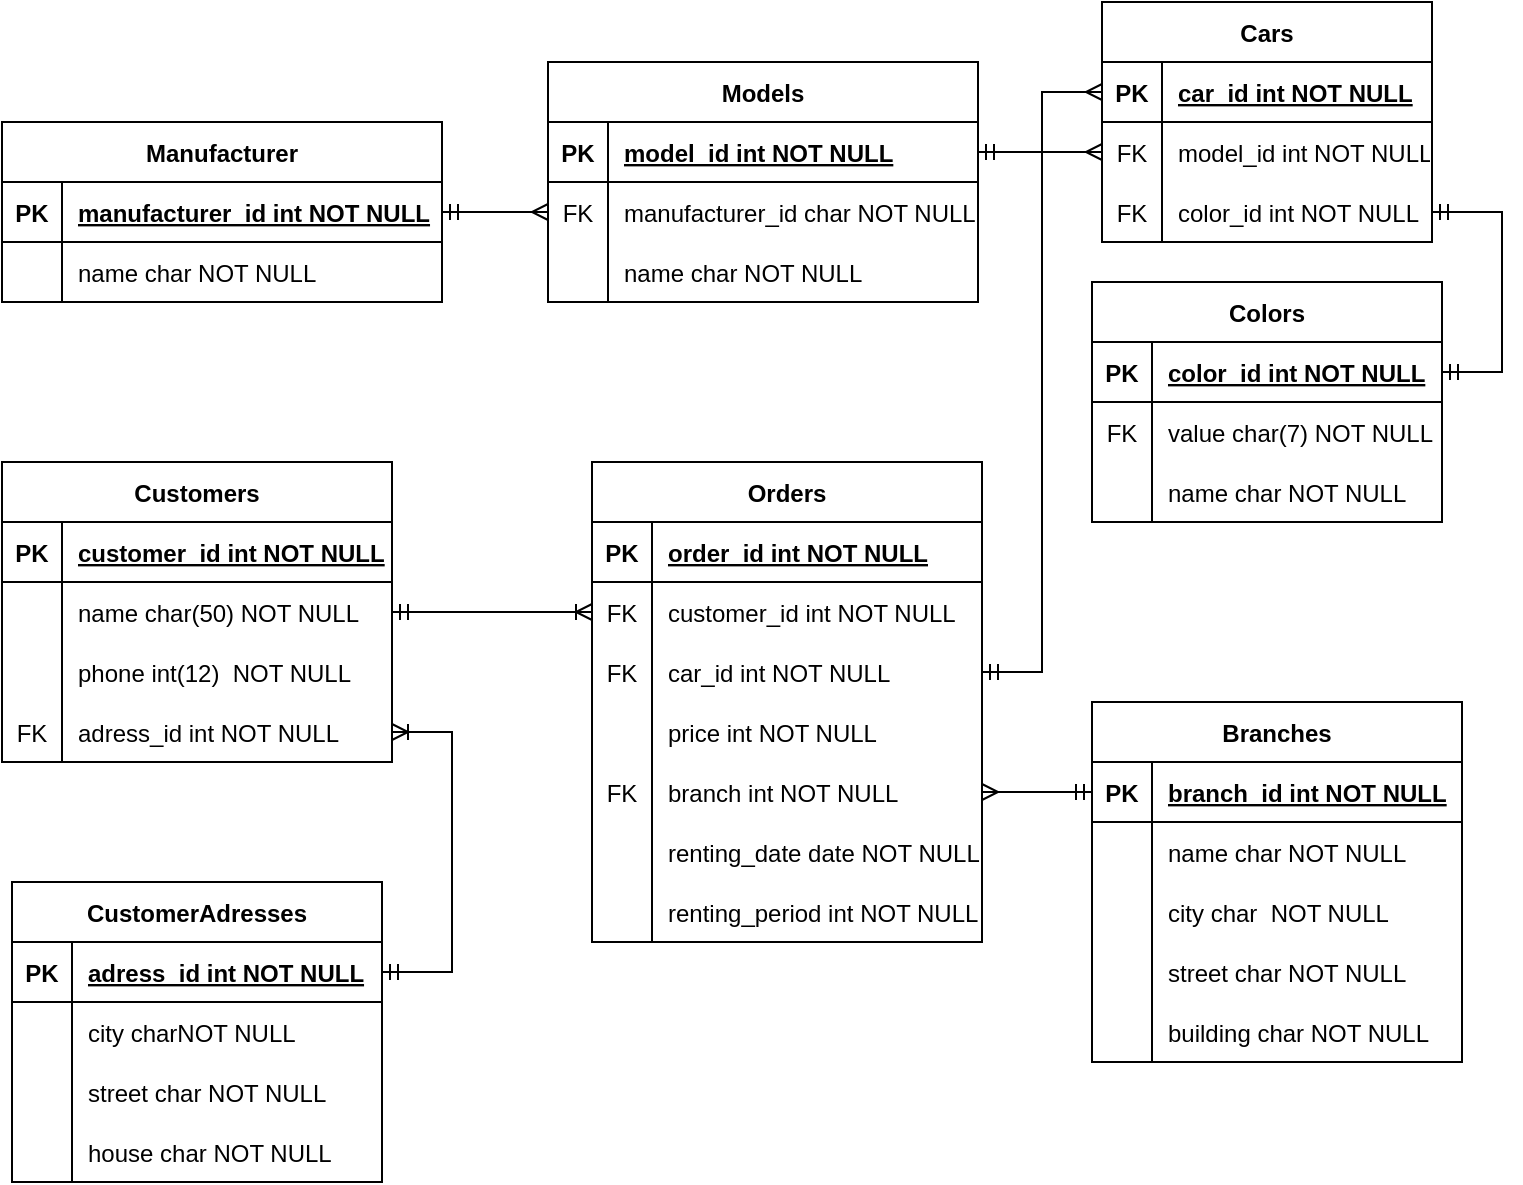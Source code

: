 <mxfile version="15.5.4" type="google"><diagram id="R2lEEEUBdFMjLlhIrx00" name="Page-1"><mxGraphModel dx="1422" dy="1804" grid="1" gridSize="10" guides="1" tooltips="1" connect="1" arrows="1" fold="1" page="1" pageScale="1" pageWidth="850" pageHeight="1100" background="none" math="0" shadow="0" extFonts="Permanent Marker^https://fonts.googleapis.com/css?family=Permanent+Marker"><root><mxCell id="0"/><mxCell id="1" parent="0"/><mxCell id="C-vyLk0tnHw3VtMMgP7b-2" value="Orders" style="shape=table;startSize=30;container=1;collapsible=1;childLayout=tableLayout;fixedRows=1;rowLines=0;fontStyle=1;align=center;resizeLast=1;" parent="1" vertex="1"><mxGeometry x="325" y="-850" width="195" height="240" as="geometry"/></mxCell><mxCell id="C-vyLk0tnHw3VtMMgP7b-3" value="" style="shape=partialRectangle;collapsible=0;dropTarget=0;pointerEvents=0;fillColor=none;points=[[0,0.5],[1,0.5]];portConstraint=eastwest;top=0;left=0;right=0;bottom=1;" parent="C-vyLk0tnHw3VtMMgP7b-2" vertex="1"><mxGeometry y="30" width="195" height="30" as="geometry"/></mxCell><mxCell id="C-vyLk0tnHw3VtMMgP7b-4" value="PK" style="shape=partialRectangle;overflow=hidden;connectable=0;fillColor=none;top=0;left=0;bottom=0;right=0;fontStyle=1;" parent="C-vyLk0tnHw3VtMMgP7b-3" vertex="1"><mxGeometry width="30" height="30" as="geometry"><mxRectangle width="30" height="30" as="alternateBounds"/></mxGeometry></mxCell><mxCell id="C-vyLk0tnHw3VtMMgP7b-5" value="order_id int NOT NULL " style="shape=partialRectangle;overflow=hidden;connectable=0;fillColor=none;top=0;left=0;bottom=0;right=0;align=left;spacingLeft=6;fontStyle=5;" parent="C-vyLk0tnHw3VtMMgP7b-3" vertex="1"><mxGeometry x="30" width="165" height="30" as="geometry"><mxRectangle width="165" height="30" as="alternateBounds"/></mxGeometry></mxCell><mxCell id="C-vyLk0tnHw3VtMMgP7b-6" value="" style="shape=partialRectangle;collapsible=0;dropTarget=0;pointerEvents=0;fillColor=none;points=[[0,0.5],[1,0.5]];portConstraint=eastwest;top=0;left=0;right=0;bottom=0;" parent="C-vyLk0tnHw3VtMMgP7b-2" vertex="1"><mxGeometry y="60" width="195" height="30" as="geometry"/></mxCell><mxCell id="C-vyLk0tnHw3VtMMgP7b-7" value="FK" style="shape=partialRectangle;overflow=hidden;connectable=0;fillColor=none;top=0;left=0;bottom=0;right=0;" parent="C-vyLk0tnHw3VtMMgP7b-6" vertex="1"><mxGeometry width="30" height="30" as="geometry"><mxRectangle width="30" height="30" as="alternateBounds"/></mxGeometry></mxCell><mxCell id="C-vyLk0tnHw3VtMMgP7b-8" value="customer_id int NOT NULL" style="shape=partialRectangle;overflow=hidden;connectable=0;fillColor=none;top=0;left=0;bottom=0;right=0;align=left;spacingLeft=6;" parent="C-vyLk0tnHw3VtMMgP7b-6" vertex="1"><mxGeometry x="30" width="165" height="30" as="geometry"><mxRectangle width="165" height="30" as="alternateBounds"/></mxGeometry></mxCell><mxCell id="u9Eh5dhA7W8m4JbEo9Z5-86" value="" style="shape=partialRectangle;collapsible=0;dropTarget=0;pointerEvents=0;fillColor=none;points=[[0,0.5],[1,0.5]];portConstraint=eastwest;top=0;left=0;right=0;bottom=0;" parent="C-vyLk0tnHw3VtMMgP7b-2" vertex="1"><mxGeometry y="90" width="195" height="30" as="geometry"/></mxCell><mxCell id="u9Eh5dhA7W8m4JbEo9Z5-87" value="FK" style="shape=partialRectangle;overflow=hidden;connectable=0;fillColor=none;top=0;left=0;bottom=0;right=0;" parent="u9Eh5dhA7W8m4JbEo9Z5-86" vertex="1"><mxGeometry width="30" height="30" as="geometry"><mxRectangle width="30" height="30" as="alternateBounds"/></mxGeometry></mxCell><mxCell id="u9Eh5dhA7W8m4JbEo9Z5-88" value="car_id int NOT NULL" style="shape=partialRectangle;overflow=hidden;connectable=0;fillColor=none;top=0;left=0;bottom=0;right=0;align=left;spacingLeft=6;" parent="u9Eh5dhA7W8m4JbEo9Z5-86" vertex="1"><mxGeometry x="30" width="165" height="30" as="geometry"><mxRectangle width="165" height="30" as="alternateBounds"/></mxGeometry></mxCell><mxCell id="u9Eh5dhA7W8m4JbEo9Z5-31" value="" style="shape=partialRectangle;collapsible=0;dropTarget=0;pointerEvents=0;fillColor=none;points=[[0,0.5],[1,0.5]];portConstraint=eastwest;top=0;left=0;right=0;bottom=0;" parent="C-vyLk0tnHw3VtMMgP7b-2" vertex="1"><mxGeometry y="120" width="195" height="30" as="geometry"/></mxCell><mxCell id="u9Eh5dhA7W8m4JbEo9Z5-32" value="" style="shape=partialRectangle;overflow=hidden;connectable=0;fillColor=none;top=0;left=0;bottom=0;right=0;" parent="u9Eh5dhA7W8m4JbEo9Z5-31" vertex="1"><mxGeometry width="30" height="30" as="geometry"><mxRectangle width="30" height="30" as="alternateBounds"/></mxGeometry></mxCell><mxCell id="u9Eh5dhA7W8m4JbEo9Z5-33" value="price int NOT NULL" style="shape=partialRectangle;overflow=hidden;connectable=0;fillColor=none;top=0;left=0;bottom=0;right=0;align=left;spacingLeft=6;" parent="u9Eh5dhA7W8m4JbEo9Z5-31" vertex="1"><mxGeometry x="30" width="165" height="30" as="geometry"><mxRectangle width="165" height="30" as="alternateBounds"/></mxGeometry></mxCell><mxCell id="u9Eh5dhA7W8m4JbEo9Z5-47" value="" style="shape=partialRectangle;collapsible=0;dropTarget=0;pointerEvents=0;fillColor=none;points=[[0,0.5],[1,0.5]];portConstraint=eastwest;top=0;left=0;right=0;bottom=0;" parent="C-vyLk0tnHw3VtMMgP7b-2" vertex="1"><mxGeometry y="150" width="195" height="30" as="geometry"/></mxCell><mxCell id="u9Eh5dhA7W8m4JbEo9Z5-48" value="FK" style="shape=partialRectangle;overflow=hidden;connectable=0;fillColor=none;top=0;left=0;bottom=0;right=0;" parent="u9Eh5dhA7W8m4JbEo9Z5-47" vertex="1"><mxGeometry width="30" height="30" as="geometry"><mxRectangle width="30" height="30" as="alternateBounds"/></mxGeometry></mxCell><mxCell id="u9Eh5dhA7W8m4JbEo9Z5-49" value="branch int NOT NULL" style="shape=partialRectangle;overflow=hidden;connectable=0;fillColor=none;top=0;left=0;bottom=0;right=0;align=left;spacingLeft=6;" parent="u9Eh5dhA7W8m4JbEo9Z5-47" vertex="1"><mxGeometry x="30" width="165" height="30" as="geometry"><mxRectangle width="165" height="30" as="alternateBounds"/></mxGeometry></mxCell><mxCell id="C-vyLk0tnHw3VtMMgP7b-9" value="" style="shape=partialRectangle;collapsible=0;dropTarget=0;pointerEvents=0;fillColor=none;points=[[0,0.5],[1,0.5]];portConstraint=eastwest;top=0;left=0;right=0;bottom=0;" parent="C-vyLk0tnHw3VtMMgP7b-2" vertex="1"><mxGeometry y="180" width="195" height="30" as="geometry"/></mxCell><mxCell id="C-vyLk0tnHw3VtMMgP7b-10" value="" style="shape=partialRectangle;overflow=hidden;connectable=0;fillColor=none;top=0;left=0;bottom=0;right=0;" parent="C-vyLk0tnHw3VtMMgP7b-9" vertex="1"><mxGeometry width="30" height="30" as="geometry"><mxRectangle width="30" height="30" as="alternateBounds"/></mxGeometry></mxCell><mxCell id="C-vyLk0tnHw3VtMMgP7b-11" value="renting_date date NOT NULL" style="shape=partialRectangle;overflow=hidden;connectable=0;fillColor=none;top=0;left=0;bottom=0;right=0;align=left;spacingLeft=6;" parent="C-vyLk0tnHw3VtMMgP7b-9" vertex="1"><mxGeometry x="30" width="165" height="30" as="geometry"><mxRectangle width="165" height="30" as="alternateBounds"/></mxGeometry></mxCell><mxCell id="u9Eh5dhA7W8m4JbEo9Z5-50" value="" style="shape=partialRectangle;collapsible=0;dropTarget=0;pointerEvents=0;fillColor=none;points=[[0,0.5],[1,0.5]];portConstraint=eastwest;top=0;left=0;right=0;bottom=0;" parent="C-vyLk0tnHw3VtMMgP7b-2" vertex="1"><mxGeometry y="210" width="195" height="30" as="geometry"/></mxCell><mxCell id="u9Eh5dhA7W8m4JbEo9Z5-51" value="" style="shape=partialRectangle;overflow=hidden;connectable=0;fillColor=none;top=0;left=0;bottom=0;right=0;" parent="u9Eh5dhA7W8m4JbEo9Z5-50" vertex="1"><mxGeometry width="30" height="30" as="geometry"><mxRectangle width="30" height="30" as="alternateBounds"/></mxGeometry></mxCell><mxCell id="u9Eh5dhA7W8m4JbEo9Z5-52" value="renting_period int NOT NULL" style="shape=partialRectangle;overflow=hidden;connectable=0;fillColor=none;top=0;left=0;bottom=0;right=0;align=left;spacingLeft=6;" parent="u9Eh5dhA7W8m4JbEo9Z5-50" vertex="1"><mxGeometry x="30" width="165" height="30" as="geometry"><mxRectangle width="165" height="30" as="alternateBounds"/></mxGeometry></mxCell><mxCell id="C-vyLk0tnHw3VtMMgP7b-13" value="Cars" style="shape=table;startSize=30;container=1;collapsible=1;childLayout=tableLayout;fixedRows=1;rowLines=0;fontStyle=1;align=center;resizeLast=1;" parent="1" vertex="1"><mxGeometry x="580" y="-1080" width="165" height="120" as="geometry"/></mxCell><mxCell id="C-vyLk0tnHw3VtMMgP7b-14" value="" style="shape=partialRectangle;collapsible=0;dropTarget=0;pointerEvents=0;fillColor=none;points=[[0,0.5],[1,0.5]];portConstraint=eastwest;top=0;left=0;right=0;bottom=1;" parent="C-vyLk0tnHw3VtMMgP7b-13" vertex="1"><mxGeometry y="30" width="165" height="30" as="geometry"/></mxCell><mxCell id="C-vyLk0tnHw3VtMMgP7b-15" value="PK" style="shape=partialRectangle;overflow=hidden;connectable=0;fillColor=none;top=0;left=0;bottom=0;right=0;fontStyle=1;" parent="C-vyLk0tnHw3VtMMgP7b-14" vertex="1"><mxGeometry width="30" height="30" as="geometry"><mxRectangle width="30" height="30" as="alternateBounds"/></mxGeometry></mxCell><mxCell id="C-vyLk0tnHw3VtMMgP7b-16" value="car_id int NOT NULL " style="shape=partialRectangle;overflow=hidden;connectable=0;fillColor=none;top=0;left=0;bottom=0;right=0;align=left;spacingLeft=6;fontStyle=5;" parent="C-vyLk0tnHw3VtMMgP7b-14" vertex="1"><mxGeometry x="30" width="135" height="30" as="geometry"><mxRectangle width="135" height="30" as="alternateBounds"/></mxGeometry></mxCell><mxCell id="C-vyLk0tnHw3VtMMgP7b-20" value="" style="shape=partialRectangle;collapsible=0;dropTarget=0;pointerEvents=0;fillColor=none;points=[[0,0.5],[1,0.5]];portConstraint=eastwest;top=0;left=0;right=0;bottom=0;" parent="C-vyLk0tnHw3VtMMgP7b-13" vertex="1"><mxGeometry y="60" width="165" height="30" as="geometry"/></mxCell><mxCell id="C-vyLk0tnHw3VtMMgP7b-21" value="FK" style="shape=partialRectangle;overflow=hidden;connectable=0;fillColor=none;top=0;left=0;bottom=0;right=0;" parent="C-vyLk0tnHw3VtMMgP7b-20" vertex="1"><mxGeometry width="30" height="30" as="geometry"><mxRectangle width="30" height="30" as="alternateBounds"/></mxGeometry></mxCell><mxCell id="C-vyLk0tnHw3VtMMgP7b-22" value="model_id int NOT NULL" style="shape=partialRectangle;overflow=hidden;connectable=0;fillColor=none;top=0;left=0;bottom=0;right=0;align=left;spacingLeft=6;" parent="C-vyLk0tnHw3VtMMgP7b-20" vertex="1"><mxGeometry x="30" width="135" height="30" as="geometry"><mxRectangle width="135" height="30" as="alternateBounds"/></mxGeometry></mxCell><mxCell id="u9Eh5dhA7W8m4JbEo9Z5-99" value="" style="shape=partialRectangle;collapsible=0;dropTarget=0;pointerEvents=0;fillColor=none;points=[[0,0.5],[1,0.5]];portConstraint=eastwest;top=0;left=0;right=0;bottom=0;" parent="C-vyLk0tnHw3VtMMgP7b-13" vertex="1"><mxGeometry y="90" width="165" height="30" as="geometry"/></mxCell><mxCell id="u9Eh5dhA7W8m4JbEo9Z5-100" value="FK" style="shape=partialRectangle;overflow=hidden;connectable=0;fillColor=none;top=0;left=0;bottom=0;right=0;" parent="u9Eh5dhA7W8m4JbEo9Z5-99" vertex="1"><mxGeometry width="30" height="30" as="geometry"><mxRectangle width="30" height="30" as="alternateBounds"/></mxGeometry></mxCell><mxCell id="u9Eh5dhA7W8m4JbEo9Z5-101" value="color_id int NOT NULL" style="shape=partialRectangle;overflow=hidden;connectable=0;fillColor=none;top=0;left=0;bottom=0;right=0;align=left;spacingLeft=6;" parent="u9Eh5dhA7W8m4JbEo9Z5-99" vertex="1"><mxGeometry x="30" width="135" height="30" as="geometry"><mxRectangle width="135" height="30" as="alternateBounds"/></mxGeometry></mxCell><mxCell id="C-vyLk0tnHw3VtMMgP7b-23" value="Customers" style="shape=table;startSize=30;container=1;collapsible=1;childLayout=tableLayout;fixedRows=1;rowLines=0;fontStyle=1;align=center;resizeLast=1;" parent="1" vertex="1"><mxGeometry x="30" y="-850" width="195" height="150" as="geometry"/></mxCell><mxCell id="C-vyLk0tnHw3VtMMgP7b-24" value="" style="shape=partialRectangle;collapsible=0;dropTarget=0;pointerEvents=0;fillColor=none;points=[[0,0.5],[1,0.5]];portConstraint=eastwest;top=0;left=0;right=0;bottom=1;" parent="C-vyLk0tnHw3VtMMgP7b-23" vertex="1"><mxGeometry y="30" width="195" height="30" as="geometry"/></mxCell><mxCell id="C-vyLk0tnHw3VtMMgP7b-25" value="PK" style="shape=partialRectangle;overflow=hidden;connectable=0;fillColor=none;top=0;left=0;bottom=0;right=0;fontStyle=1;" parent="C-vyLk0tnHw3VtMMgP7b-24" vertex="1"><mxGeometry width="30" height="30" as="geometry"><mxRectangle width="30" height="30" as="alternateBounds"/></mxGeometry></mxCell><mxCell id="C-vyLk0tnHw3VtMMgP7b-26" value="customer_id int NOT NULL " style="shape=partialRectangle;overflow=hidden;connectable=0;fillColor=none;top=0;left=0;bottom=0;right=0;align=left;spacingLeft=6;fontStyle=5;" parent="C-vyLk0tnHw3VtMMgP7b-24" vertex="1"><mxGeometry x="30" width="165" height="30" as="geometry"><mxRectangle width="165" height="30" as="alternateBounds"/></mxGeometry></mxCell><mxCell id="C-vyLk0tnHw3VtMMgP7b-27" value="" style="shape=partialRectangle;collapsible=0;dropTarget=0;pointerEvents=0;fillColor=none;points=[[0,0.5],[1,0.5]];portConstraint=eastwest;top=0;left=0;right=0;bottom=0;" parent="C-vyLk0tnHw3VtMMgP7b-23" vertex="1"><mxGeometry y="60" width="195" height="30" as="geometry"/></mxCell><mxCell id="C-vyLk0tnHw3VtMMgP7b-28" value="" style="shape=partialRectangle;overflow=hidden;connectable=0;fillColor=none;top=0;left=0;bottom=0;right=0;" parent="C-vyLk0tnHw3VtMMgP7b-27" vertex="1"><mxGeometry width="30" height="30" as="geometry"><mxRectangle width="30" height="30" as="alternateBounds"/></mxGeometry></mxCell><mxCell id="C-vyLk0tnHw3VtMMgP7b-29" value="name char(50) NOT NULL" style="shape=partialRectangle;overflow=hidden;connectable=0;fillColor=none;top=0;left=0;bottom=0;right=0;align=left;spacingLeft=6;" parent="C-vyLk0tnHw3VtMMgP7b-27" vertex="1"><mxGeometry x="30" width="165" height="30" as="geometry"><mxRectangle width="165" height="30" as="alternateBounds"/></mxGeometry></mxCell><mxCell id="u9Eh5dhA7W8m4JbEo9Z5-2" value="" style="shape=partialRectangle;collapsible=0;dropTarget=0;pointerEvents=0;fillColor=none;points=[[0,0.5],[1,0.5]];portConstraint=eastwest;top=0;left=0;right=0;bottom=0;" parent="C-vyLk0tnHw3VtMMgP7b-23" vertex="1"><mxGeometry y="90" width="195" height="30" as="geometry"/></mxCell><mxCell id="u9Eh5dhA7W8m4JbEo9Z5-3" value="" style="shape=partialRectangle;overflow=hidden;connectable=0;fillColor=none;top=0;left=0;bottom=0;right=0;" parent="u9Eh5dhA7W8m4JbEo9Z5-2" vertex="1"><mxGeometry width="30" height="30" as="geometry"><mxRectangle width="30" height="30" as="alternateBounds"/></mxGeometry></mxCell><mxCell id="u9Eh5dhA7W8m4JbEo9Z5-4" value="phone int(12)  NOT NULL" style="shape=partialRectangle;overflow=hidden;connectable=0;fillColor=none;top=0;left=0;bottom=0;right=0;align=left;spacingLeft=6;" parent="u9Eh5dhA7W8m4JbEo9Z5-2" vertex="1"><mxGeometry x="30" width="165" height="30" as="geometry"><mxRectangle width="165" height="30" as="alternateBounds"/></mxGeometry></mxCell><mxCell id="u9Eh5dhA7W8m4JbEo9Z5-5" value="" style="shape=partialRectangle;collapsible=0;dropTarget=0;pointerEvents=0;fillColor=none;points=[[0,0.5],[1,0.5]];portConstraint=eastwest;top=0;left=0;right=0;bottom=0;" parent="C-vyLk0tnHw3VtMMgP7b-23" vertex="1"><mxGeometry y="120" width="195" height="30" as="geometry"/></mxCell><mxCell id="u9Eh5dhA7W8m4JbEo9Z5-6" value="FK" style="shape=partialRectangle;overflow=hidden;connectable=0;fillColor=none;top=0;left=0;bottom=0;right=0;" parent="u9Eh5dhA7W8m4JbEo9Z5-5" vertex="1"><mxGeometry width="30" height="30" as="geometry"><mxRectangle width="30" height="30" as="alternateBounds"/></mxGeometry></mxCell><mxCell id="u9Eh5dhA7W8m4JbEo9Z5-7" value="adress_id int NOT NULL" style="shape=partialRectangle;overflow=hidden;connectable=0;fillColor=none;top=0;left=0;bottom=0;right=0;align=left;spacingLeft=6;" parent="u9Eh5dhA7W8m4JbEo9Z5-5" vertex="1"><mxGeometry x="30" width="165" height="30" as="geometry"><mxRectangle width="165" height="30" as="alternateBounds"/></mxGeometry></mxCell><mxCell id="u9Eh5dhA7W8m4JbEo9Z5-14" value="Branches" style="shape=table;startSize=30;container=1;collapsible=1;childLayout=tableLayout;fixedRows=1;rowLines=0;fontStyle=1;align=center;resizeLast=1;" parent="1" vertex="1"><mxGeometry x="575" y="-730" width="185" height="180" as="geometry"/></mxCell><mxCell id="u9Eh5dhA7W8m4JbEo9Z5-15" value="" style="shape=partialRectangle;collapsible=0;dropTarget=0;pointerEvents=0;fillColor=none;points=[[0,0.5],[1,0.5]];portConstraint=eastwest;top=0;left=0;right=0;bottom=1;" parent="u9Eh5dhA7W8m4JbEo9Z5-14" vertex="1"><mxGeometry y="30" width="185" height="30" as="geometry"/></mxCell><mxCell id="u9Eh5dhA7W8m4JbEo9Z5-16" value="PK" style="shape=partialRectangle;overflow=hidden;connectable=0;fillColor=none;top=0;left=0;bottom=0;right=0;fontStyle=1;" parent="u9Eh5dhA7W8m4JbEo9Z5-15" vertex="1"><mxGeometry width="30" height="30" as="geometry"><mxRectangle width="30" height="30" as="alternateBounds"/></mxGeometry></mxCell><mxCell id="u9Eh5dhA7W8m4JbEo9Z5-17" value="branch_id int NOT NULL " style="shape=partialRectangle;overflow=hidden;connectable=0;fillColor=none;top=0;left=0;bottom=0;right=0;align=left;spacingLeft=6;fontStyle=5;" parent="u9Eh5dhA7W8m4JbEo9Z5-15" vertex="1"><mxGeometry x="30" width="155" height="30" as="geometry"><mxRectangle width="155" height="30" as="alternateBounds"/></mxGeometry></mxCell><mxCell id="u9Eh5dhA7W8m4JbEo9Z5-18" value="" style="shape=partialRectangle;collapsible=0;dropTarget=0;pointerEvents=0;fillColor=none;points=[[0,0.5],[1,0.5]];portConstraint=eastwest;top=0;left=0;right=0;bottom=0;" parent="u9Eh5dhA7W8m4JbEo9Z5-14" vertex="1"><mxGeometry y="60" width="185" height="30" as="geometry"/></mxCell><mxCell id="u9Eh5dhA7W8m4JbEo9Z5-19" value="" style="shape=partialRectangle;overflow=hidden;connectable=0;fillColor=none;top=0;left=0;bottom=0;right=0;" parent="u9Eh5dhA7W8m4JbEo9Z5-18" vertex="1"><mxGeometry width="30" height="30" as="geometry"><mxRectangle width="30" height="30" as="alternateBounds"/></mxGeometry></mxCell><mxCell id="u9Eh5dhA7W8m4JbEo9Z5-20" value="name char NOT NULL" style="shape=partialRectangle;overflow=hidden;connectable=0;fillColor=none;top=0;left=0;bottom=0;right=0;align=left;spacingLeft=6;" parent="u9Eh5dhA7W8m4JbEo9Z5-18" vertex="1"><mxGeometry x="30" width="155" height="30" as="geometry"><mxRectangle width="155" height="30" as="alternateBounds"/></mxGeometry></mxCell><mxCell id="u9Eh5dhA7W8m4JbEo9Z5-21" value="" style="shape=partialRectangle;collapsible=0;dropTarget=0;pointerEvents=0;fillColor=none;points=[[0,0.5],[1,0.5]];portConstraint=eastwest;top=0;left=0;right=0;bottom=0;" parent="u9Eh5dhA7W8m4JbEo9Z5-14" vertex="1"><mxGeometry y="90" width="185" height="30" as="geometry"/></mxCell><mxCell id="u9Eh5dhA7W8m4JbEo9Z5-22" value="" style="shape=partialRectangle;overflow=hidden;connectable=0;fillColor=none;top=0;left=0;bottom=0;right=0;" parent="u9Eh5dhA7W8m4JbEo9Z5-21" vertex="1"><mxGeometry width="30" height="30" as="geometry"><mxRectangle width="30" height="30" as="alternateBounds"/></mxGeometry></mxCell><mxCell id="u9Eh5dhA7W8m4JbEo9Z5-23" value="city char  NOT NULL" style="shape=partialRectangle;overflow=hidden;connectable=0;fillColor=none;top=0;left=0;bottom=0;right=0;align=left;spacingLeft=6;" parent="u9Eh5dhA7W8m4JbEo9Z5-21" vertex="1"><mxGeometry x="30" width="155" height="30" as="geometry"><mxRectangle width="155" height="30" as="alternateBounds"/></mxGeometry></mxCell><mxCell id="u9Eh5dhA7W8m4JbEo9Z5-62" value="" style="shape=partialRectangle;collapsible=0;dropTarget=0;pointerEvents=0;fillColor=none;points=[[0,0.5],[1,0.5]];portConstraint=eastwest;top=0;left=0;right=0;bottom=0;" parent="u9Eh5dhA7W8m4JbEo9Z5-14" vertex="1"><mxGeometry y="120" width="185" height="30" as="geometry"/></mxCell><mxCell id="u9Eh5dhA7W8m4JbEo9Z5-63" value="" style="shape=partialRectangle;overflow=hidden;connectable=0;fillColor=none;top=0;left=0;bottom=0;right=0;" parent="u9Eh5dhA7W8m4JbEo9Z5-62" vertex="1"><mxGeometry width="30" height="30" as="geometry"><mxRectangle width="30" height="30" as="alternateBounds"/></mxGeometry></mxCell><mxCell id="u9Eh5dhA7W8m4JbEo9Z5-64" value="street char NOT NULL" style="shape=partialRectangle;overflow=hidden;connectable=0;fillColor=none;top=0;left=0;bottom=0;right=0;align=left;spacingLeft=6;" parent="u9Eh5dhA7W8m4JbEo9Z5-62" vertex="1"><mxGeometry x="30" width="155" height="30" as="geometry"><mxRectangle width="155" height="30" as="alternateBounds"/></mxGeometry></mxCell><mxCell id="u9Eh5dhA7W8m4JbEo9Z5-65" value="" style="shape=partialRectangle;collapsible=0;dropTarget=0;pointerEvents=0;fillColor=none;points=[[0,0.5],[1,0.5]];portConstraint=eastwest;top=0;left=0;right=0;bottom=0;" parent="u9Eh5dhA7W8m4JbEo9Z5-14" vertex="1"><mxGeometry y="150" width="185" height="30" as="geometry"/></mxCell><mxCell id="u9Eh5dhA7W8m4JbEo9Z5-66" value="" style="shape=partialRectangle;overflow=hidden;connectable=0;fillColor=none;top=0;left=0;bottom=0;right=0;" parent="u9Eh5dhA7W8m4JbEo9Z5-65" vertex="1"><mxGeometry width="30" height="30" as="geometry"><mxRectangle width="30" height="30" as="alternateBounds"/></mxGeometry></mxCell><mxCell id="u9Eh5dhA7W8m4JbEo9Z5-67" value="building char NOT NULL" style="shape=partialRectangle;overflow=hidden;connectable=0;fillColor=none;top=0;left=0;bottom=0;right=0;align=left;spacingLeft=6;" parent="u9Eh5dhA7W8m4JbEo9Z5-65" vertex="1"><mxGeometry x="30" width="155" height="30" as="geometry"><mxRectangle width="155" height="30" as="alternateBounds"/></mxGeometry></mxCell><mxCell id="u9Eh5dhA7W8m4JbEo9Z5-69" value="CustomerAdresses" style="shape=table;startSize=30;container=1;collapsible=1;childLayout=tableLayout;fixedRows=1;rowLines=0;fontStyle=1;align=center;resizeLast=1;" parent="1" vertex="1"><mxGeometry x="35" y="-640" width="185" height="150" as="geometry"/></mxCell><mxCell id="u9Eh5dhA7W8m4JbEo9Z5-70" value="" style="shape=partialRectangle;collapsible=0;dropTarget=0;pointerEvents=0;fillColor=none;points=[[0,0.5],[1,0.5]];portConstraint=eastwest;top=0;left=0;right=0;bottom=1;" parent="u9Eh5dhA7W8m4JbEo9Z5-69" vertex="1"><mxGeometry y="30" width="185" height="30" as="geometry"/></mxCell><mxCell id="u9Eh5dhA7W8m4JbEo9Z5-71" value="PK" style="shape=partialRectangle;overflow=hidden;connectable=0;fillColor=none;top=0;left=0;bottom=0;right=0;fontStyle=1;" parent="u9Eh5dhA7W8m4JbEo9Z5-70" vertex="1"><mxGeometry width="30" height="30" as="geometry"><mxRectangle width="30" height="30" as="alternateBounds"/></mxGeometry></mxCell><mxCell id="u9Eh5dhA7W8m4JbEo9Z5-72" value="adress_id int NOT NULL " style="shape=partialRectangle;overflow=hidden;connectable=0;fillColor=none;top=0;left=0;bottom=0;right=0;align=left;spacingLeft=6;fontStyle=5;" parent="u9Eh5dhA7W8m4JbEo9Z5-70" vertex="1"><mxGeometry x="30" width="155" height="30" as="geometry"><mxRectangle width="155" height="30" as="alternateBounds"/></mxGeometry></mxCell><mxCell id="u9Eh5dhA7W8m4JbEo9Z5-76" value="" style="shape=partialRectangle;collapsible=0;dropTarget=0;pointerEvents=0;fillColor=none;points=[[0,0.5],[1,0.5]];portConstraint=eastwest;top=0;left=0;right=0;bottom=0;" parent="u9Eh5dhA7W8m4JbEo9Z5-69" vertex="1"><mxGeometry y="60" width="185" height="30" as="geometry"/></mxCell><mxCell id="u9Eh5dhA7W8m4JbEo9Z5-77" value="" style="shape=partialRectangle;overflow=hidden;connectable=0;fillColor=none;top=0;left=0;bottom=0;right=0;" parent="u9Eh5dhA7W8m4JbEo9Z5-76" vertex="1"><mxGeometry width="30" height="30" as="geometry"><mxRectangle width="30" height="30" as="alternateBounds"/></mxGeometry></mxCell><mxCell id="u9Eh5dhA7W8m4JbEo9Z5-78" value="city charNOT NULL" style="shape=partialRectangle;overflow=hidden;connectable=0;fillColor=none;top=0;left=0;bottom=0;right=0;align=left;spacingLeft=6;" parent="u9Eh5dhA7W8m4JbEo9Z5-76" vertex="1"><mxGeometry x="30" width="155" height="30" as="geometry"><mxRectangle width="155" height="30" as="alternateBounds"/></mxGeometry></mxCell><mxCell id="u9Eh5dhA7W8m4JbEo9Z5-79" value="" style="shape=partialRectangle;collapsible=0;dropTarget=0;pointerEvents=0;fillColor=none;points=[[0,0.5],[1,0.5]];portConstraint=eastwest;top=0;left=0;right=0;bottom=0;" parent="u9Eh5dhA7W8m4JbEo9Z5-69" vertex="1"><mxGeometry y="90" width="185" height="30" as="geometry"/></mxCell><mxCell id="u9Eh5dhA7W8m4JbEo9Z5-80" value="" style="shape=partialRectangle;overflow=hidden;connectable=0;fillColor=none;top=0;left=0;bottom=0;right=0;" parent="u9Eh5dhA7W8m4JbEo9Z5-79" vertex="1"><mxGeometry width="30" height="30" as="geometry"><mxRectangle width="30" height="30" as="alternateBounds"/></mxGeometry></mxCell><mxCell id="u9Eh5dhA7W8m4JbEo9Z5-81" value="street char NOT NULL" style="shape=partialRectangle;overflow=hidden;connectable=0;fillColor=none;top=0;left=0;bottom=0;right=0;align=left;spacingLeft=6;" parent="u9Eh5dhA7W8m4JbEo9Z5-79" vertex="1"><mxGeometry x="30" width="155" height="30" as="geometry"><mxRectangle width="155" height="30" as="alternateBounds"/></mxGeometry></mxCell><mxCell id="u9Eh5dhA7W8m4JbEo9Z5-82" value="" style="shape=partialRectangle;collapsible=0;dropTarget=0;pointerEvents=0;fillColor=none;points=[[0,0.5],[1,0.5]];portConstraint=eastwest;top=0;left=0;right=0;bottom=0;" parent="u9Eh5dhA7W8m4JbEo9Z5-69" vertex="1"><mxGeometry y="120" width="185" height="30" as="geometry"/></mxCell><mxCell id="u9Eh5dhA7W8m4JbEo9Z5-83" value="" style="shape=partialRectangle;overflow=hidden;connectable=0;fillColor=none;top=0;left=0;bottom=0;right=0;" parent="u9Eh5dhA7W8m4JbEo9Z5-82" vertex="1"><mxGeometry width="30" height="30" as="geometry"><mxRectangle width="30" height="30" as="alternateBounds"/></mxGeometry></mxCell><mxCell id="u9Eh5dhA7W8m4JbEo9Z5-84" value="house char NOT NULL" style="shape=partialRectangle;overflow=hidden;connectable=0;fillColor=none;top=0;left=0;bottom=0;right=0;align=left;spacingLeft=6;" parent="u9Eh5dhA7W8m4JbEo9Z5-82" vertex="1"><mxGeometry x="30" width="155" height="30" as="geometry"><mxRectangle width="155" height="30" as="alternateBounds"/></mxGeometry></mxCell><mxCell id="u9Eh5dhA7W8m4JbEo9Z5-102" value="Colors" style="shape=table;startSize=30;container=1;collapsible=1;childLayout=tableLayout;fixedRows=1;rowLines=0;fontStyle=1;align=center;resizeLast=1;" parent="1" vertex="1"><mxGeometry x="575" y="-940" width="175" height="120" as="geometry"/></mxCell><mxCell id="u9Eh5dhA7W8m4JbEo9Z5-103" value="" style="shape=partialRectangle;collapsible=0;dropTarget=0;pointerEvents=0;fillColor=none;points=[[0,0.5],[1,0.5]];portConstraint=eastwest;top=0;left=0;right=0;bottom=1;" parent="u9Eh5dhA7W8m4JbEo9Z5-102" vertex="1"><mxGeometry y="30" width="175" height="30" as="geometry"/></mxCell><mxCell id="u9Eh5dhA7W8m4JbEo9Z5-104" value="PK" style="shape=partialRectangle;overflow=hidden;connectable=0;fillColor=none;top=0;left=0;bottom=0;right=0;fontStyle=1;" parent="u9Eh5dhA7W8m4JbEo9Z5-103" vertex="1"><mxGeometry width="30" height="30" as="geometry"><mxRectangle width="30" height="30" as="alternateBounds"/></mxGeometry></mxCell><mxCell id="u9Eh5dhA7W8m4JbEo9Z5-105" value="color_id int NOT NULL " style="shape=partialRectangle;overflow=hidden;connectable=0;fillColor=none;top=0;left=0;bottom=0;right=0;align=left;spacingLeft=6;fontStyle=5;" parent="u9Eh5dhA7W8m4JbEo9Z5-103" vertex="1"><mxGeometry x="30" width="145" height="30" as="geometry"><mxRectangle width="145" height="30" as="alternateBounds"/></mxGeometry></mxCell><mxCell id="u9Eh5dhA7W8m4JbEo9Z5-106" value="" style="shape=partialRectangle;collapsible=0;dropTarget=0;pointerEvents=0;fillColor=none;points=[[0,0.5],[1,0.5]];portConstraint=eastwest;top=0;left=0;right=0;bottom=0;" parent="u9Eh5dhA7W8m4JbEo9Z5-102" vertex="1"><mxGeometry y="60" width="175" height="30" as="geometry"/></mxCell><mxCell id="u9Eh5dhA7W8m4JbEo9Z5-107" value="FK" style="shape=partialRectangle;overflow=hidden;connectable=0;fillColor=none;top=0;left=0;bottom=0;right=0;" parent="u9Eh5dhA7W8m4JbEo9Z5-106" vertex="1"><mxGeometry width="30" height="30" as="geometry"><mxRectangle width="30" height="30" as="alternateBounds"/></mxGeometry></mxCell><mxCell id="u9Eh5dhA7W8m4JbEo9Z5-108" value="value char(7) NOT NULL" style="shape=partialRectangle;overflow=hidden;connectable=0;fillColor=none;top=0;left=0;bottom=0;right=0;align=left;spacingLeft=6;" parent="u9Eh5dhA7W8m4JbEo9Z5-106" vertex="1"><mxGeometry x="30" width="145" height="30" as="geometry"><mxRectangle width="145" height="30" as="alternateBounds"/></mxGeometry></mxCell><mxCell id="u9Eh5dhA7W8m4JbEo9Z5-109" value="" style="shape=partialRectangle;collapsible=0;dropTarget=0;pointerEvents=0;fillColor=none;points=[[0,0.5],[1,0.5]];portConstraint=eastwest;top=0;left=0;right=0;bottom=0;" parent="u9Eh5dhA7W8m4JbEo9Z5-102" vertex="1"><mxGeometry y="90" width="175" height="30" as="geometry"/></mxCell><mxCell id="u9Eh5dhA7W8m4JbEo9Z5-110" value="" style="shape=partialRectangle;overflow=hidden;connectable=0;fillColor=none;top=0;left=0;bottom=0;right=0;" parent="u9Eh5dhA7W8m4JbEo9Z5-109" vertex="1"><mxGeometry width="30" height="30" as="geometry"><mxRectangle width="30" height="30" as="alternateBounds"/></mxGeometry></mxCell><mxCell id="u9Eh5dhA7W8m4JbEo9Z5-111" value="name char NOT NULL" style="shape=partialRectangle;overflow=hidden;connectable=0;fillColor=none;top=0;left=0;bottom=0;right=0;align=left;spacingLeft=6;" parent="u9Eh5dhA7W8m4JbEo9Z5-109" vertex="1"><mxGeometry x="30" width="145" height="30" as="geometry"><mxRectangle width="145" height="30" as="alternateBounds"/></mxGeometry></mxCell><mxCell id="u9Eh5dhA7W8m4JbEo9Z5-116" value="Models" style="shape=table;startSize=30;container=1;collapsible=1;childLayout=tableLayout;fixedRows=1;rowLines=0;fontStyle=1;align=center;resizeLast=1;" parent="1" vertex="1"><mxGeometry x="303" y="-1050" width="215" height="120" as="geometry"/></mxCell><mxCell id="u9Eh5dhA7W8m4JbEo9Z5-117" value="" style="shape=partialRectangle;collapsible=0;dropTarget=0;pointerEvents=0;fillColor=none;points=[[0,0.5],[1,0.5]];portConstraint=eastwest;top=0;left=0;right=0;bottom=1;" parent="u9Eh5dhA7W8m4JbEo9Z5-116" vertex="1"><mxGeometry y="30" width="215" height="30" as="geometry"/></mxCell><mxCell id="u9Eh5dhA7W8m4JbEo9Z5-118" value="PK" style="shape=partialRectangle;overflow=hidden;connectable=0;fillColor=none;top=0;left=0;bottom=0;right=0;fontStyle=1;" parent="u9Eh5dhA7W8m4JbEo9Z5-117" vertex="1"><mxGeometry width="30" height="30" as="geometry"><mxRectangle width="30" height="30" as="alternateBounds"/></mxGeometry></mxCell><mxCell id="u9Eh5dhA7W8m4JbEo9Z5-119" value="model_id int NOT NULL " style="shape=partialRectangle;overflow=hidden;connectable=0;fillColor=none;top=0;left=0;bottom=0;right=0;align=left;spacingLeft=6;fontStyle=5;" parent="u9Eh5dhA7W8m4JbEo9Z5-117" vertex="1"><mxGeometry x="30" width="185" height="30" as="geometry"><mxRectangle width="185" height="30" as="alternateBounds"/></mxGeometry></mxCell><mxCell id="u9Eh5dhA7W8m4JbEo9Z5-123" value="" style="shape=partialRectangle;collapsible=0;dropTarget=0;pointerEvents=0;fillColor=none;points=[[0,0.5],[1,0.5]];portConstraint=eastwest;top=0;left=0;right=0;bottom=0;" parent="u9Eh5dhA7W8m4JbEo9Z5-116" vertex="1"><mxGeometry y="60" width="215" height="30" as="geometry"/></mxCell><mxCell id="u9Eh5dhA7W8m4JbEo9Z5-124" value="FK" style="shape=partialRectangle;overflow=hidden;connectable=0;fillColor=none;top=0;left=0;bottom=0;right=0;" parent="u9Eh5dhA7W8m4JbEo9Z5-123" vertex="1"><mxGeometry width="30" height="30" as="geometry"><mxRectangle width="30" height="30" as="alternateBounds"/></mxGeometry></mxCell><mxCell id="u9Eh5dhA7W8m4JbEo9Z5-125" value="manufacturer_id char NOT NULL" style="shape=partialRectangle;overflow=hidden;connectable=0;fillColor=none;top=0;left=0;bottom=0;right=0;align=left;spacingLeft=6;" parent="u9Eh5dhA7W8m4JbEo9Z5-123" vertex="1"><mxGeometry x="30" width="185" height="30" as="geometry"><mxRectangle width="185" height="30" as="alternateBounds"/></mxGeometry></mxCell><mxCell id="u9Eh5dhA7W8m4JbEo9Z5-136" value="" style="shape=partialRectangle;collapsible=0;dropTarget=0;pointerEvents=0;fillColor=none;points=[[0,0.5],[1,0.5]];portConstraint=eastwest;top=0;left=0;right=0;bottom=0;" parent="u9Eh5dhA7W8m4JbEo9Z5-116" vertex="1"><mxGeometry y="90" width="215" height="30" as="geometry"/></mxCell><mxCell id="u9Eh5dhA7W8m4JbEo9Z5-137" value="" style="shape=partialRectangle;overflow=hidden;connectable=0;fillColor=none;top=0;left=0;bottom=0;right=0;" parent="u9Eh5dhA7W8m4JbEo9Z5-136" vertex="1"><mxGeometry width="30" height="30" as="geometry"><mxRectangle width="30" height="30" as="alternateBounds"/></mxGeometry></mxCell><mxCell id="u9Eh5dhA7W8m4JbEo9Z5-138" value="name char NOT NULL" style="shape=partialRectangle;overflow=hidden;connectable=0;fillColor=none;top=0;left=0;bottom=0;right=0;align=left;spacingLeft=6;" parent="u9Eh5dhA7W8m4JbEo9Z5-136" vertex="1"><mxGeometry x="30" width="185" height="30" as="geometry"><mxRectangle width="185" height="30" as="alternateBounds"/></mxGeometry></mxCell><mxCell id="u9Eh5dhA7W8m4JbEo9Z5-126" value="Manufacturer" style="shape=table;startSize=30;container=1;collapsible=1;childLayout=tableLayout;fixedRows=1;rowLines=0;fontStyle=1;align=center;resizeLast=1;" parent="1" vertex="1"><mxGeometry x="30" y="-1020" width="220" height="90" as="geometry"/></mxCell><mxCell id="u9Eh5dhA7W8m4JbEo9Z5-127" value="" style="shape=partialRectangle;collapsible=0;dropTarget=0;pointerEvents=0;fillColor=none;points=[[0,0.5],[1,0.5]];portConstraint=eastwest;top=0;left=0;right=0;bottom=1;" parent="u9Eh5dhA7W8m4JbEo9Z5-126" vertex="1"><mxGeometry y="30" width="220" height="30" as="geometry"/></mxCell><mxCell id="u9Eh5dhA7W8m4JbEo9Z5-128" value="PK" style="shape=partialRectangle;overflow=hidden;connectable=0;fillColor=none;top=0;left=0;bottom=0;right=0;fontStyle=1;" parent="u9Eh5dhA7W8m4JbEo9Z5-127" vertex="1"><mxGeometry width="30" height="30" as="geometry"><mxRectangle width="30" height="30" as="alternateBounds"/></mxGeometry></mxCell><mxCell id="u9Eh5dhA7W8m4JbEo9Z5-129" value="manufacturer_id int NOT NULL " style="shape=partialRectangle;overflow=hidden;connectable=0;fillColor=none;top=0;left=0;bottom=0;right=0;align=left;spacingLeft=6;fontStyle=5;" parent="u9Eh5dhA7W8m4JbEo9Z5-127" vertex="1"><mxGeometry x="30" width="190" height="30" as="geometry"><mxRectangle width="190" height="30" as="alternateBounds"/></mxGeometry></mxCell><mxCell id="u9Eh5dhA7W8m4JbEo9Z5-133" value="" style="shape=partialRectangle;collapsible=0;dropTarget=0;pointerEvents=0;fillColor=none;points=[[0,0.5],[1,0.5]];portConstraint=eastwest;top=0;left=0;right=0;bottom=0;" parent="u9Eh5dhA7W8m4JbEo9Z5-126" vertex="1"><mxGeometry y="60" width="220" height="30" as="geometry"/></mxCell><mxCell id="u9Eh5dhA7W8m4JbEo9Z5-134" value="" style="shape=partialRectangle;overflow=hidden;connectable=0;fillColor=none;top=0;left=0;bottom=0;right=0;" parent="u9Eh5dhA7W8m4JbEo9Z5-133" vertex="1"><mxGeometry width="30" height="30" as="geometry"><mxRectangle width="30" height="30" as="alternateBounds"/></mxGeometry></mxCell><mxCell id="u9Eh5dhA7W8m4JbEo9Z5-135" value="name char NOT NULL" style="shape=partialRectangle;overflow=hidden;connectable=0;fillColor=none;top=0;left=0;bottom=0;right=0;align=left;spacingLeft=6;" parent="u9Eh5dhA7W8m4JbEo9Z5-133" vertex="1"><mxGeometry x="30" width="190" height="30" as="geometry"><mxRectangle width="190" height="30" as="alternateBounds"/></mxGeometry></mxCell><mxCell id="u9Eh5dhA7W8m4JbEo9Z5-143" value="" style="edgeStyle=entityRelationEdgeStyle;fontSize=12;html=1;endArrow=ERmandOne;startArrow=ERmandOne;rounded=0;endFill=0;" parent="1" source="u9Eh5dhA7W8m4JbEo9Z5-99" target="u9Eh5dhA7W8m4JbEo9Z5-103" edge="1"><mxGeometry width="100" height="100" relative="1" as="geometry"><mxPoint x="740" y="70" as="sourcePoint"/><mxPoint x="840" y="-30" as="targetPoint"/></mxGeometry></mxCell><mxCell id="qmTu2WldADUxEgEubURQ-2" value="" style="edgeStyle=entityRelationEdgeStyle;fontSize=12;html=1;endArrow=ERmany;startArrow=ERmandOne;rounded=0;endFill=0;" parent="1" source="u9Eh5dhA7W8m4JbEo9Z5-127" target="u9Eh5dhA7W8m4JbEo9Z5-123" edge="1"><mxGeometry width="100" height="100" relative="1" as="geometry"><mxPoint x="320" y="-770" as="sourcePoint"/><mxPoint x="420" y="-870" as="targetPoint"/></mxGeometry></mxCell><mxCell id="qmTu2WldADUxEgEubURQ-5" value="" style="edgeStyle=entityRelationEdgeStyle;fontSize=12;html=1;endArrow=ERmany;startArrow=ERmandOne;rounded=0;endFill=0;" parent="1" source="u9Eh5dhA7W8m4JbEo9Z5-86" target="C-vyLk0tnHw3VtMMgP7b-14" edge="1"><mxGeometry width="100" height="100" relative="1" as="geometry"><mxPoint x="330" y="-900" as="sourcePoint"/><mxPoint x="1090" y="-660" as="targetPoint"/></mxGeometry></mxCell><mxCell id="qmTu2WldADUxEgEubURQ-6" value="" style="edgeStyle=entityRelationEdgeStyle;fontSize=12;html=1;endArrow=ERmany;startArrow=ERmandOne;rounded=0;endFill=0;" parent="1" source="u9Eh5dhA7W8m4JbEo9Z5-15" target="u9Eh5dhA7W8m4JbEo9Z5-47" edge="1"><mxGeometry width="100" height="100" relative="1" as="geometry"><mxPoint x="760" y="-1075" as="sourcePoint"/><mxPoint x="760" y="-735.0" as="targetPoint"/></mxGeometry></mxCell><mxCell id="qmTu2WldADUxEgEubURQ-7" value="" style="edgeStyle=entityRelationEdgeStyle;fontSize=12;html=1;endArrow=ERoneToMany;startArrow=ERmandOne;rounded=0;endFill=0;" parent="1" source="C-vyLk0tnHw3VtMMgP7b-23" target="C-vyLk0tnHw3VtMMgP7b-6" edge="1"><mxGeometry width="100" height="100" relative="1" as="geometry"><mxPoint x="665" y="-500.59" as="sourcePoint"/><mxPoint x="320" y="-890" as="targetPoint"/></mxGeometry></mxCell><mxCell id="qmTu2WldADUxEgEubURQ-8" value="" style="edgeStyle=entityRelationEdgeStyle;fontSize=12;html=1;endArrow=ERoneToMany;startArrow=ERmandOne;rounded=0;endFill=0;" parent="1" source="u9Eh5dhA7W8m4JbEo9Z5-70" target="u9Eh5dhA7W8m4JbEo9Z5-5" edge="1"><mxGeometry width="100" height="100" relative="1" as="geometry"><mxPoint x="595" y="-520.0" as="sourcePoint"/><mxPoint x="375" y="-520.0" as="targetPoint"/></mxGeometry></mxCell><mxCell id="rGewCuBPk5stgKeeJWX4-1" value="" style="edgeStyle=entityRelationEdgeStyle;fontSize=12;html=1;endArrow=ERmany;startArrow=ERmandOne;rounded=0;endFill=0;" parent="1" source="u9Eh5dhA7W8m4JbEo9Z5-117" target="C-vyLk0tnHw3VtMMgP7b-20" edge="1"><mxGeometry width="100" height="100" relative="1" as="geometry"><mxPoint x="490" y="-1070" as="sourcePoint"/><mxPoint x="330" y="-900" as="targetPoint"/></mxGeometry></mxCell></root></mxGraphModel></diagram></mxfile>